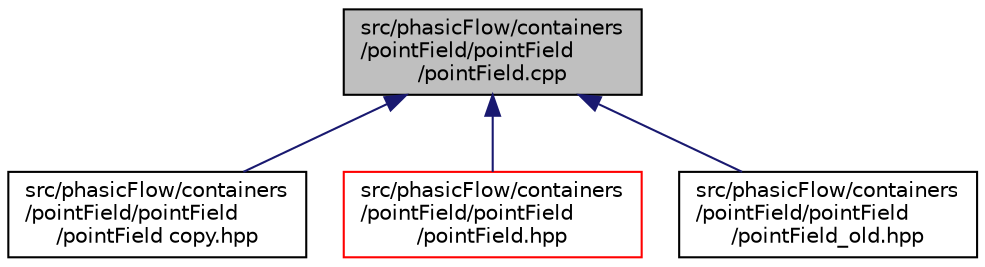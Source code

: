 digraph "src/phasicFlow/containers/pointField/pointField/pointField.cpp"
{
 // LATEX_PDF_SIZE
  edge [fontname="Helvetica",fontsize="10",labelfontname="Helvetica",labelfontsize="10"];
  node [fontname="Helvetica",fontsize="10",shape=record];
  Node1 [label="src/phasicFlow/containers\l/pointField/pointField\l/pointField.cpp",height=0.2,width=0.4,color="black", fillcolor="grey75", style="filled", fontcolor="black",tooltip=" "];
  Node1 -> Node2 [dir="back",color="midnightblue",fontsize="10",style="solid",fontname="Helvetica"];
  Node2 [label="src/phasicFlow/containers\l/pointField/pointField\l/pointField copy.hpp",height=0.2,width=0.4,color="black", fillcolor="white", style="filled",URL="$pointField_01copy_8hpp.html",tooltip=" "];
  Node1 -> Node3 [dir="back",color="midnightblue",fontsize="10",style="solid",fontname="Helvetica"];
  Node3 [label="src/phasicFlow/containers\l/pointField/pointField\l/pointField.hpp",height=0.2,width=0.4,color="red", fillcolor="white", style="filled",URL="$pointField_8hpp.html",tooltip=" "];
  Node1 -> Node103 [dir="back",color="midnightblue",fontsize="10",style="solid",fontname="Helvetica"];
  Node103 [label="src/phasicFlow/containers\l/pointField/pointField\l/pointField_old.hpp",height=0.2,width=0.4,color="black", fillcolor="white", style="filled",URL="$pointField__old_8hpp.html",tooltip=" "];
}
